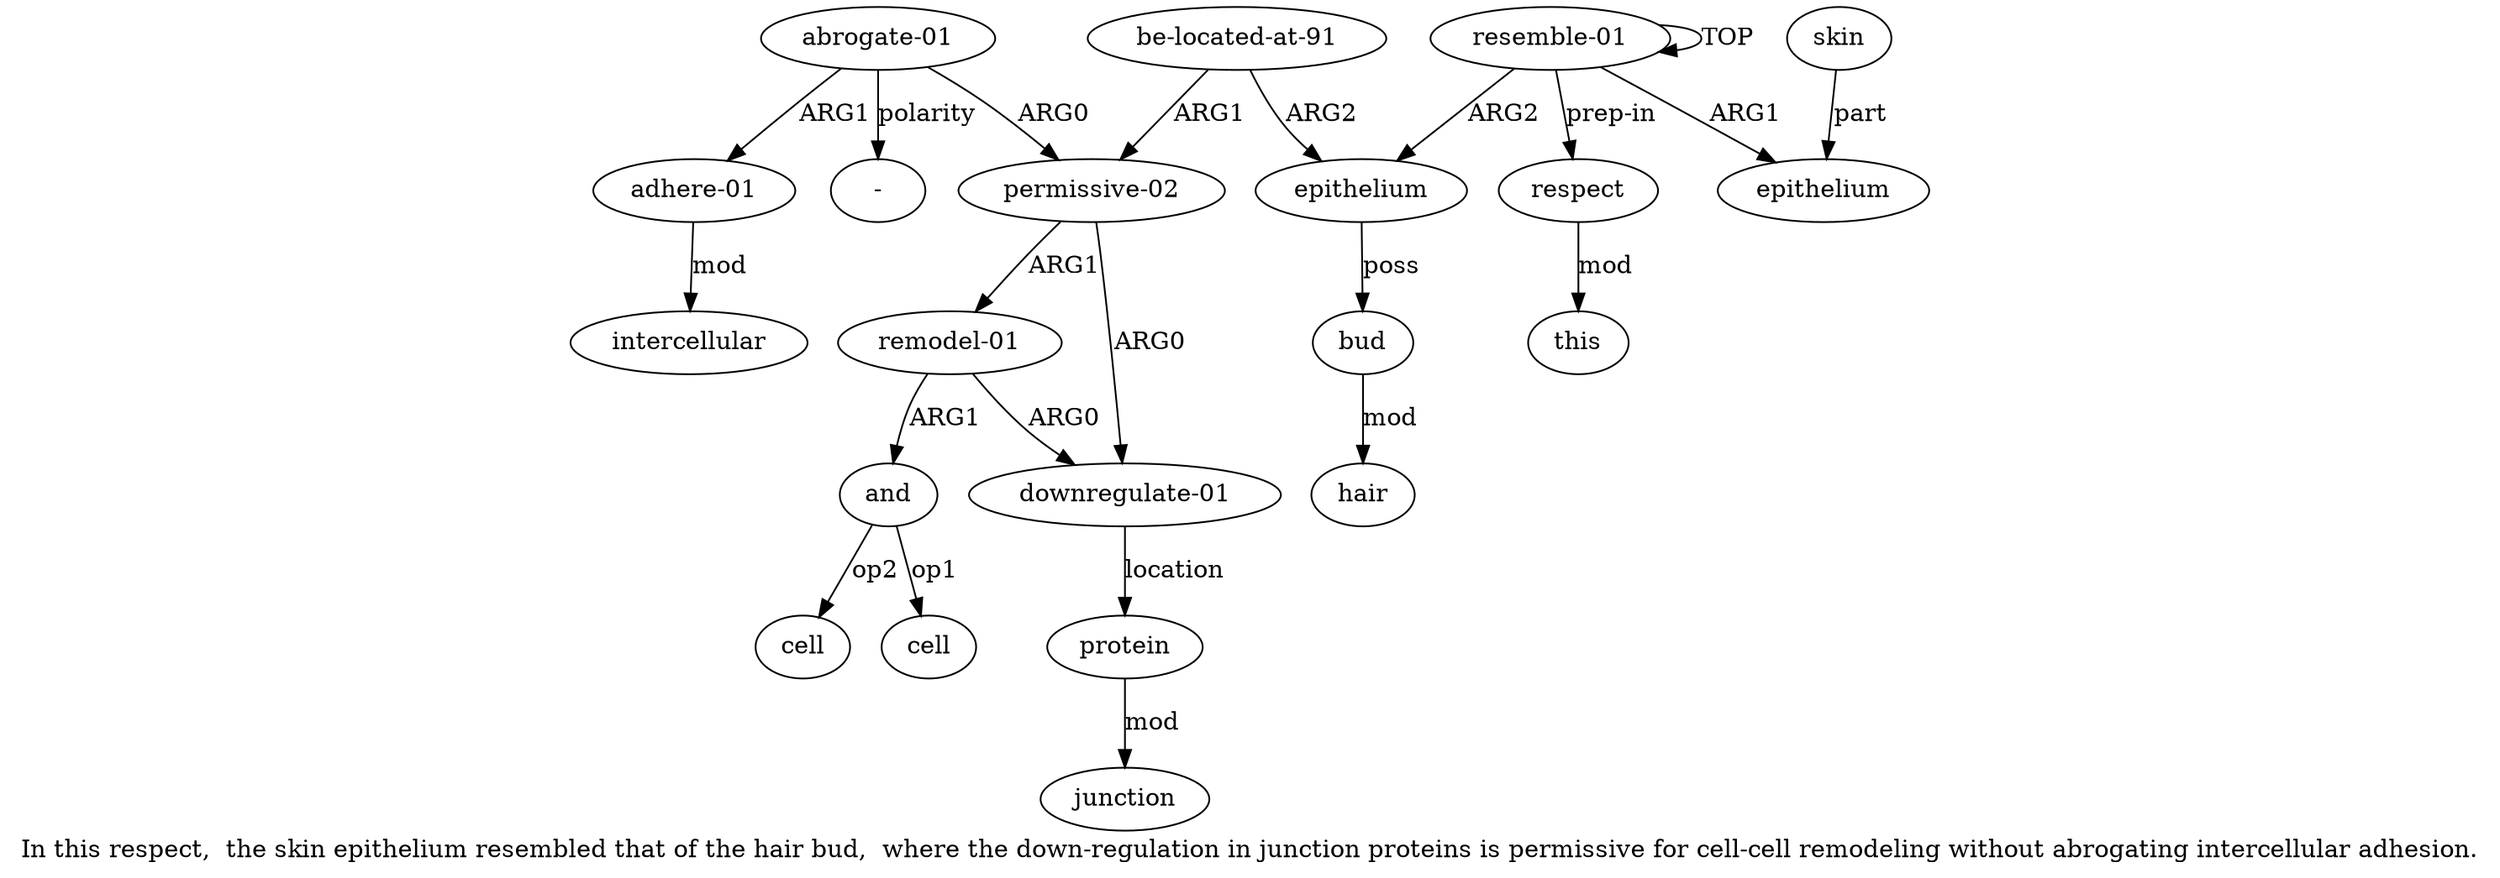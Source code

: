 digraph  {
	graph [label="In this respect,  the skin epithelium resembled that of the hair bud,  where the down-regulation in junction proteins is permissive \
for cell-cell remodeling without abrogating intercellular adhesion."];
	node [label="\N"];
	a15	 [color=black,
		gold_ind=15,
		gold_label="abrogate-01",
		label="abrogate-01",
		test_ind=15,
		test_label="abrogate-01"];
	a16	 [color=black,
		gold_ind=16,
		gold_label="adhere-01",
		label="adhere-01",
		test_ind=16,
		test_label="adhere-01"];
	a15 -> a16 [key=0,
	color=black,
	gold_label=ARG1,
	label=ARG1,
	test_label=ARG1];
"a15 -" [color=black,
	gold_ind=-1,
	gold_label="-",
	label="-",
	test_ind=-1,
	test_label="-"];
a15 -> "a15 -" [key=0,
color=black,
gold_label=polarity,
label=polarity,
test_label=polarity];
a7 [color=black,
gold_ind=7,
gold_label="permissive-02",
label="permissive-02",
test_ind=7,
test_label="permissive-02"];
a15 -> a7 [key=0,
color=black,
gold_label=ARG0,
label=ARG0,
test_label=ARG0];
a14 [color=black,
gold_ind=14,
gold_label=cell,
label=cell,
test_ind=14,
test_label=cell];
a17 [color=black,
gold_ind=17,
gold_label=intercellular,
label=intercellular,
test_ind=17,
test_label=intercellular];
a16 -> a17 [key=0,
color=black,
gold_label=mod,
label=mod,
test_label=mod];
a11 [color=black,
gold_ind=11,
gold_label="remodel-01",
label="remodel-01",
test_ind=11,
test_label="remodel-01"];
a12 [color=black,
gold_ind=12,
gold_label=and,
label=and,
test_ind=12,
test_label=and];
a11 -> a12 [key=0,
color=black,
gold_label=ARG1,
label=ARG1,
test_label=ARG1];
a8 [color=black,
gold_ind=8,
gold_label="downregulate-01",
label="downregulate-01",
test_ind=8,
test_label="downregulate-01"];
a11 -> a8 [key=0,
color=black,
gold_label=ARG0,
label=ARG0,
test_label=ARG0];
a10 [color=black,
gold_ind=10,
gold_label=junction,
label=junction,
test_ind=10,
test_label=junction];
a13 [color=black,
gold_ind=13,
gold_label=cell,
label=cell,
test_ind=13,
test_label=cell];
a12 -> a14 [key=0,
color=black,
gold_label=op2,
label=op2,
test_label=op2];
a12 -> a13 [key=0,
color=black,
gold_label=op1,
label=op1,
test_label=op1];
a19 [color=black,
gold_ind=19,
gold_label=this,
label=this,
test_ind=19,
test_label=this];
a18 [color=black,
gold_ind=18,
gold_label=respect,
label=respect,
test_ind=18,
test_label=respect];
a18 -> a19 [key=0,
color=black,
gold_label=mod,
label=mod,
test_label=mod];
a1 [color=black,
gold_ind=1,
gold_label=epithelium,
label=epithelium,
test_ind=1,
test_label=epithelium];
a0 [color=black,
gold_ind=0,
gold_label="resemble-01",
label="resemble-01",
test_ind=0,
test_label="resemble-01"];
a0 -> a18 [key=0,
color=black,
gold_label="prep-in",
label="prep-in",
test_label="prep-in"];
a0 -> a1 [key=0,
color=black,
gold_label=ARG1,
label=ARG1,
test_label=ARG1];
a0 -> a0 [key=0,
color=black,
gold_label=TOP,
label=TOP,
test_label=TOP];
a3 [color=black,
gold_ind=3,
gold_label=epithelium,
label=epithelium,
test_ind=3,
test_label=epithelium];
a0 -> a3 [key=0,
color=black,
gold_label=ARG2,
label=ARG2,
test_label=ARG2];
a4 [color=black,
gold_ind=4,
gold_label=bud,
label=bud,
test_ind=4,
test_label=bud];
a3 -> a4 [key=0,
color=black,
gold_label=poss,
label=poss,
test_label=poss];
a2 [color=black,
gold_ind=2,
gold_label=skin,
label=skin,
test_ind=2,
test_label=skin];
a2 -> a1 [key=0,
color=black,
gold_label=part,
label=part,
test_label=part];
a5 [color=black,
gold_ind=5,
gold_label=hair,
label=hair,
test_ind=5,
test_label=hair];
a4 -> a5 [key=0,
color=black,
gold_label=mod,
label=mod,
test_label=mod];
a7 -> a11 [key=0,
color=black,
gold_label=ARG1,
label=ARG1,
test_label=ARG1];
a7 -> a8 [key=0,
color=black,
gold_label=ARG0,
label=ARG0,
test_label=ARG0];
a6 [color=black,
gold_ind=6,
gold_label="be-located-at-91",
label="be-located-at-91",
test_ind=6,
test_label="be-located-at-91"];
a6 -> a3 [key=0,
color=black,
gold_label=ARG2,
label=ARG2,
test_label=ARG2];
a6 -> a7 [key=0,
color=black,
gold_label=ARG1,
label=ARG1,
test_label=ARG1];
a9 [color=black,
gold_ind=9,
gold_label=protein,
label=protein,
test_ind=9,
test_label=protein];
a9 -> a10 [key=0,
color=black,
gold_label=mod,
label=mod,
test_label=mod];
a8 -> a9 [key=0,
color=black,
gold_label=location,
label=location,
test_label=location];
}
